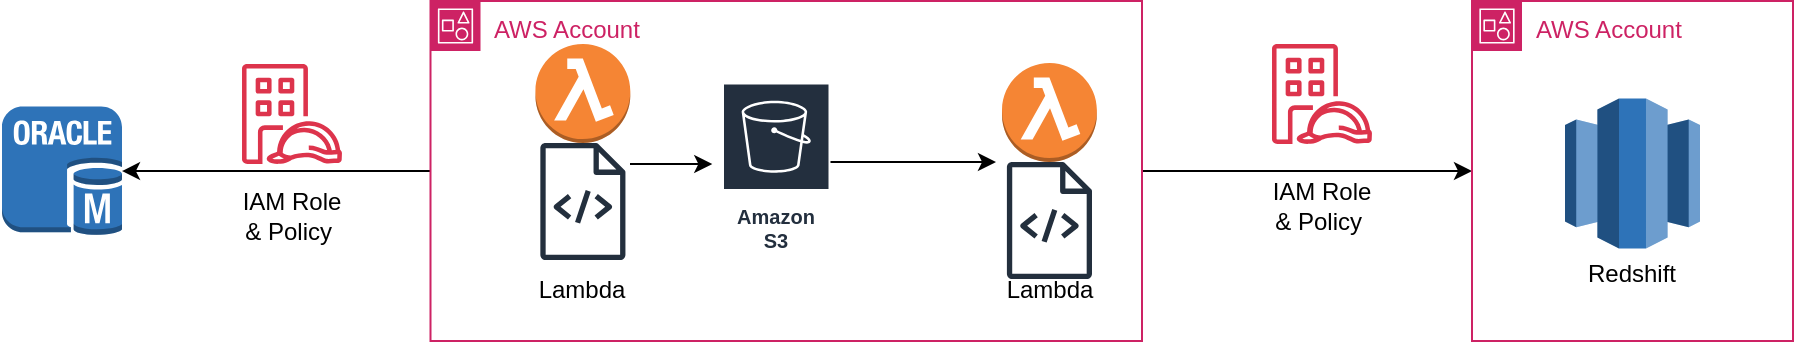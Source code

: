 <mxfile version="24.4.0" type="github">
  <diagram name="Page-1" id="XaNC7DghIMJhVPoyRJdW">
    <mxGraphModel dx="1257" dy="657" grid="1" gridSize="10" guides="1" tooltips="1" connect="1" arrows="1" fold="1" page="1" pageScale="1" pageWidth="827" pageHeight="1169" math="0" shadow="0">
      <root>
        <mxCell id="0" />
        <mxCell id="1" parent="0" />
        <mxCell id="N4cY-j3PI6NyKeoeeF9C-1" value="" style="outlineConnect=0;dashed=0;verticalLabelPosition=bottom;verticalAlign=top;align=center;html=1;shape=mxgraph.aws3.oracle_db_instance;fillColor=#2E73B8;gradientColor=none;" vertex="1" parent="1">
          <mxGeometry x="60" y="131.25" width="60" height="64.5" as="geometry" />
        </mxCell>
        <mxCell id="N4cY-j3PI6NyKeoeeF9C-3" value="" style="outlineConnect=0;dashed=0;verticalLabelPosition=bottom;verticalAlign=top;align=center;html=1;shape=mxgraph.aws3.redshift;fillColor=#2E73B8;gradientColor=none;" vertex="1" parent="1">
          <mxGeometry x="841.5" y="127.25" width="67.5" height="75" as="geometry" />
        </mxCell>
        <mxCell id="N4cY-j3PI6NyKeoeeF9C-7" style="edgeStyle=orthogonalEdgeStyle;rounded=0;orthogonalLoop=1;jettySize=auto;html=1;" edge="1" parent="1" source="N4cY-j3PI6NyKeoeeF9C-4" target="N4cY-j3PI6NyKeoeeF9C-1">
          <mxGeometry relative="1" as="geometry" />
        </mxCell>
        <mxCell id="N4cY-j3PI6NyKeoeeF9C-9" style="edgeStyle=orthogonalEdgeStyle;rounded=0;orthogonalLoop=1;jettySize=auto;html=1;entryX=0;entryY=0.5;entryDx=0;entryDy=0;entryPerimeter=0;" edge="1" parent="1" source="N4cY-j3PI6NyKeoeeF9C-4" target="N4cY-j3PI6NyKeoeeF9C-5">
          <mxGeometry relative="1" as="geometry">
            <mxPoint x="620" y="160" as="targetPoint" />
          </mxGeometry>
        </mxCell>
        <mxCell id="N4cY-j3PI6NyKeoeeF9C-4" value="AWS Account" style="points=[[0,0],[0.25,0],[0.5,0],[0.75,0],[1,0],[1,0.25],[1,0.5],[1,0.75],[1,1],[0.75,1],[0.5,1],[0.25,1],[0,1],[0,0.75],[0,0.5],[0,0.25]];outlineConnect=0;gradientColor=none;html=1;whiteSpace=wrap;fontSize=12;fontStyle=0;container=1;pointerEvents=0;collapsible=0;recursiveResize=0;shape=mxgraph.aws4.group;grIcon=mxgraph.aws4.group_account;strokeColor=#CD2264;fillColor=none;verticalAlign=top;align=left;spacingLeft=30;fontColor=#CD2264;dashed=0;" vertex="1" parent="1">
          <mxGeometry x="274.25" y="78.5" width="355.75" height="170" as="geometry" />
        </mxCell>
        <mxCell id="N4cY-j3PI6NyKeoeeF9C-13" value="Lambda" style="text;html=1;align=center;verticalAlign=middle;whiteSpace=wrap;rounded=0;" vertex="1" parent="N4cY-j3PI6NyKeoeeF9C-4">
          <mxGeometry x="46.19" y="129.25" width="60" height="30" as="geometry" />
        </mxCell>
        <mxCell id="N4cY-j3PI6NyKeoeeF9C-14" value="" style="sketch=0;outlineConnect=0;fontColor=#232F3E;gradientColor=none;fillColor=#232F3D;strokeColor=none;dashed=0;verticalLabelPosition=bottom;verticalAlign=top;align=center;html=1;fontSize=12;fontStyle=0;aspect=fixed;pointerEvents=1;shape=mxgraph.aws4.source_code;" vertex="1" parent="N4cY-j3PI6NyKeoeeF9C-4">
          <mxGeometry x="54.82" y="71" width="42.75" height="58.5" as="geometry" />
        </mxCell>
        <mxCell id="N4cY-j3PI6NyKeoeeF9C-15" value="Amazon S3" style="sketch=0;outlineConnect=0;fontColor=#232F3E;gradientColor=none;strokeColor=#ffffff;fillColor=#232F3E;dashed=0;verticalLabelPosition=middle;verticalAlign=bottom;align=center;html=1;whiteSpace=wrap;fontSize=10;fontStyle=1;spacing=3;shape=mxgraph.aws4.productIcon;prIcon=mxgraph.aws4.s3;" vertex="1" parent="N4cY-j3PI6NyKeoeeF9C-4">
          <mxGeometry x="145.75" y="40.75" width="54.25" height="88.5" as="geometry" />
        </mxCell>
        <mxCell id="N4cY-j3PI6NyKeoeeF9C-17" value="" style="outlineConnect=0;dashed=0;verticalLabelPosition=bottom;verticalAlign=top;align=center;html=1;shape=mxgraph.aws3.lambda_function;fillColor=#F58534;gradientColor=none;" vertex="1" parent="N4cY-j3PI6NyKeoeeF9C-4">
          <mxGeometry x="52.47" y="21.5" width="47.44" height="49.5" as="geometry" />
        </mxCell>
        <mxCell id="N4cY-j3PI6NyKeoeeF9C-18" value="" style="endArrow=classic;html=1;rounded=0;entryX=0.018;entryY=0.561;entryDx=0;entryDy=0;entryPerimeter=0;" edge="1" parent="N4cY-j3PI6NyKeoeeF9C-4">
          <mxGeometry width="50" height="50" relative="1" as="geometry">
            <mxPoint x="99.75" y="81.5" as="sourcePoint" />
            <mxPoint x="140.886" y="81.499" as="targetPoint" />
          </mxGeometry>
        </mxCell>
        <mxCell id="N4cY-j3PI6NyKeoeeF9C-19" value="" style="sketch=0;outlineConnect=0;fontColor=#232F3E;gradientColor=none;fillColor=#232F3D;strokeColor=none;dashed=0;verticalLabelPosition=bottom;verticalAlign=top;align=center;html=1;fontSize=12;fontStyle=0;aspect=fixed;pointerEvents=1;shape=mxgraph.aws4.source_code;" vertex="1" parent="N4cY-j3PI6NyKeoeeF9C-4">
          <mxGeometry x="288.1" y="80.5" width="42.75" height="58.5" as="geometry" />
        </mxCell>
        <mxCell id="N4cY-j3PI6NyKeoeeF9C-20" value="" style="outlineConnect=0;dashed=0;verticalLabelPosition=bottom;verticalAlign=top;align=center;html=1;shape=mxgraph.aws3.lambda_function;fillColor=#F58534;gradientColor=none;" vertex="1" parent="N4cY-j3PI6NyKeoeeF9C-4">
          <mxGeometry x="285.75" y="31" width="47.44" height="49.5" as="geometry" />
        </mxCell>
        <mxCell id="N4cY-j3PI6NyKeoeeF9C-22" value="" style="endArrow=classic;html=1;rounded=0;endSize=6;startSize=6;" edge="1" parent="N4cY-j3PI6NyKeoeeF9C-4">
          <mxGeometry width="50" height="50" relative="1" as="geometry">
            <mxPoint x="200.0" y="80.495" as="sourcePoint" />
            <mxPoint x="282.75" y="80.5" as="targetPoint" />
          </mxGeometry>
        </mxCell>
        <mxCell id="N4cY-j3PI6NyKeoeeF9C-24" value="Lambda" style="text;html=1;align=center;verticalAlign=middle;whiteSpace=wrap;rounded=0;" vertex="1" parent="N4cY-j3PI6NyKeoeeF9C-4">
          <mxGeometry x="279.48" y="129.5" width="60" height="30" as="geometry" />
        </mxCell>
        <mxCell id="N4cY-j3PI6NyKeoeeF9C-5" value="AWS Account" style="points=[[0,0],[0.25,0],[0.5,0],[0.75,0],[1,0],[1,0.25],[1,0.5],[1,0.75],[1,1],[0.75,1],[0.5,1],[0.25,1],[0,1],[0,0.75],[0,0.5],[0,0.25]];outlineConnect=0;gradientColor=none;html=1;whiteSpace=wrap;fontSize=12;fontStyle=0;container=1;pointerEvents=0;collapsible=0;recursiveResize=0;shape=mxgraph.aws4.group;grIcon=mxgraph.aws4.group_account;strokeColor=#CD2264;fillColor=none;verticalAlign=top;align=left;spacingLeft=30;fontColor=#CD2264;dashed=0;" vertex="1" parent="1">
          <mxGeometry x="795" y="78.5" width="160.5" height="170" as="geometry" />
        </mxCell>
        <mxCell id="N4cY-j3PI6NyKeoeeF9C-12" value="Redshift" style="text;html=1;align=center;verticalAlign=middle;whiteSpace=wrap;rounded=0;" vertex="1" parent="N4cY-j3PI6NyKeoeeF9C-5">
          <mxGeometry x="50.25" y="121" width="60" height="30" as="geometry" />
        </mxCell>
        <mxCell id="N4cY-j3PI6NyKeoeeF9C-6" value="" style="sketch=0;outlineConnect=0;fontColor=#232F3E;gradientColor=none;fillColor=#DD344C;strokeColor=none;dashed=0;verticalLabelPosition=bottom;verticalAlign=top;align=center;html=1;fontSize=12;fontStyle=0;aspect=fixed;pointerEvents=1;shape=mxgraph.aws4.identity_access_management_iam_roles_anywhere;" vertex="1" parent="1">
          <mxGeometry x="180" y="110" width="50" height="50" as="geometry" />
        </mxCell>
        <mxCell id="N4cY-j3PI6NyKeoeeF9C-8" value="IAM Role &amp;amp; Policy&amp;nbsp;" style="text;html=1;align=center;verticalAlign=middle;whiteSpace=wrap;rounded=0;" vertex="1" parent="1">
          <mxGeometry x="175" y="171" width="60" height="30" as="geometry" />
        </mxCell>
        <mxCell id="N4cY-j3PI6NyKeoeeF9C-10" value="" style="sketch=0;outlineConnect=0;fontColor=#232F3E;gradientColor=none;fillColor=#DD344C;strokeColor=none;dashed=0;verticalLabelPosition=bottom;verticalAlign=top;align=center;html=1;fontSize=12;fontStyle=0;aspect=fixed;pointerEvents=1;shape=mxgraph.aws4.identity_access_management_iam_roles_anywhere;" vertex="1" parent="1">
          <mxGeometry x="695" y="100" width="50" height="50" as="geometry" />
        </mxCell>
        <mxCell id="N4cY-j3PI6NyKeoeeF9C-11" value="IAM Role &amp;amp; Policy&amp;nbsp;" style="text;html=1;align=center;verticalAlign=middle;whiteSpace=wrap;rounded=0;" vertex="1" parent="1">
          <mxGeometry x="690" y="165.75" width="60" height="30" as="geometry" />
        </mxCell>
      </root>
    </mxGraphModel>
  </diagram>
</mxfile>
